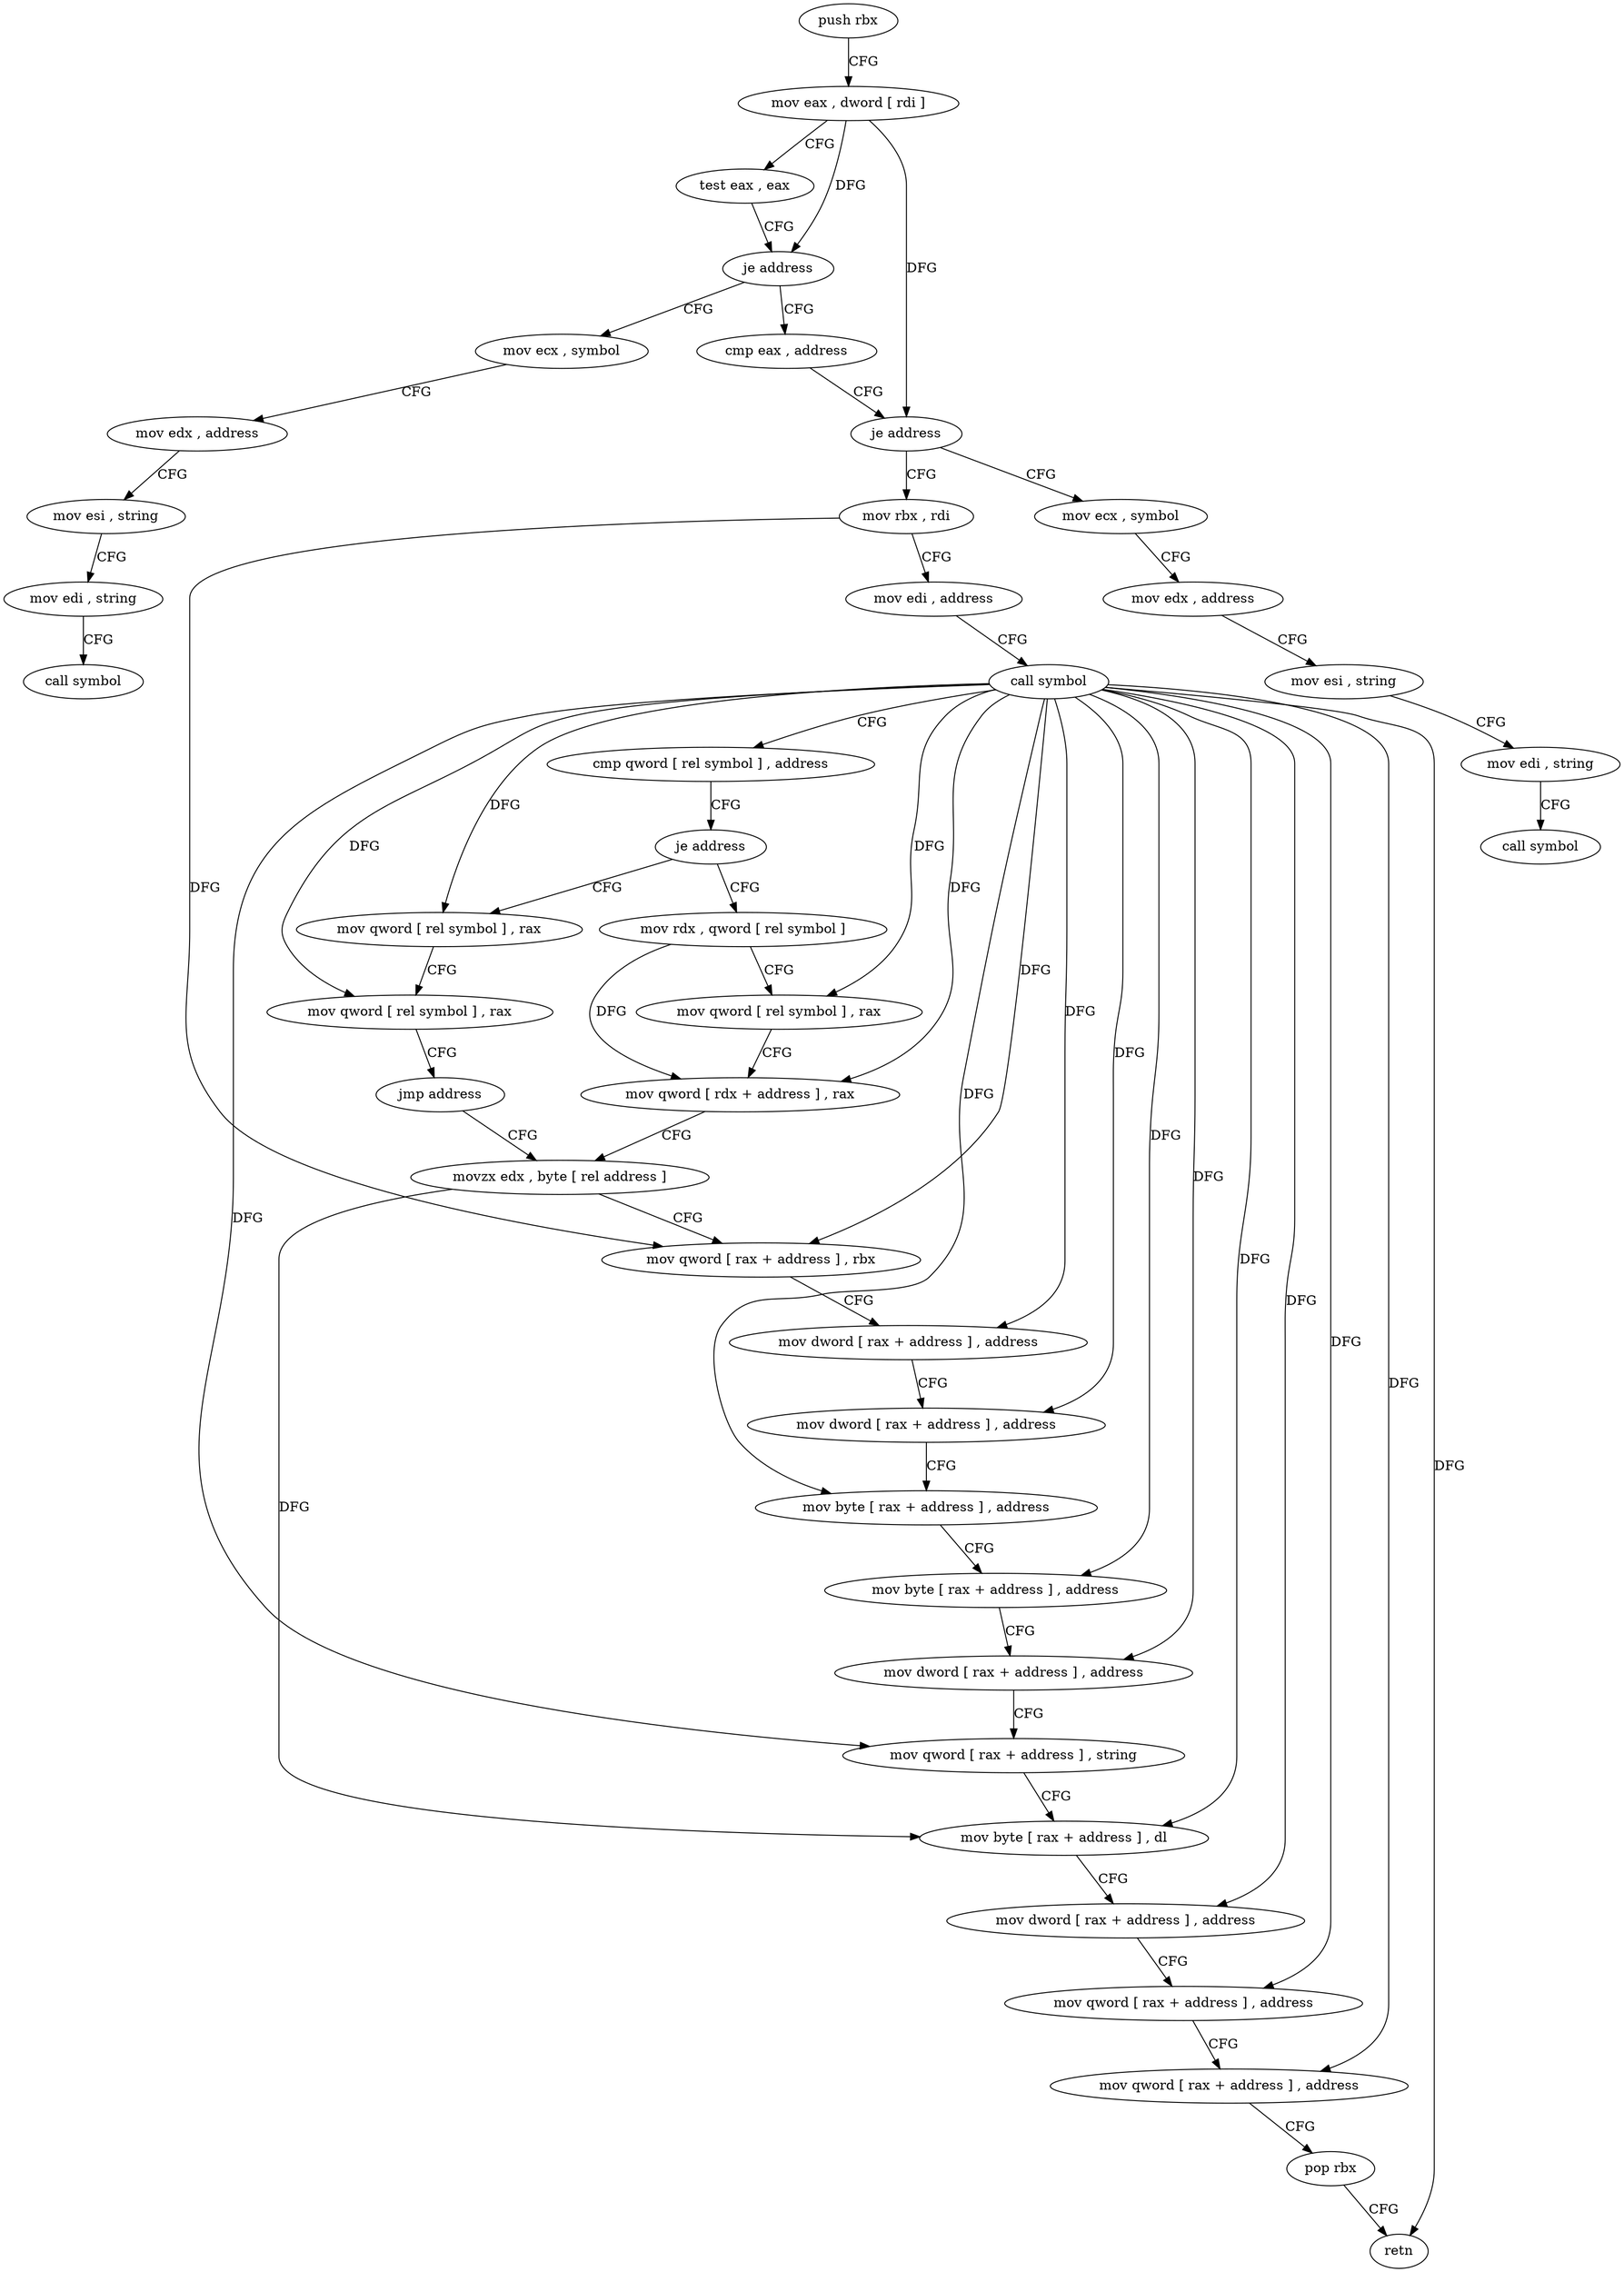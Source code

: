 digraph "func" {
"4223968" [label = "push rbx" ]
"4223969" [label = "mov eax , dword [ rdi ]" ]
"4223971" [label = "test eax , eax" ]
"4223973" [label = "je address" ]
"4224136" [label = "mov ecx , symbol" ]
"4223979" [label = "cmp eax , address" ]
"4224141" [label = "mov edx , address" ]
"4224146" [label = "mov esi , string" ]
"4224151" [label = "mov edi , string" ]
"4224156" [label = "call symbol" ]
"4223982" [label = "je address" ]
"4224161" [label = "mov ecx , symbol" ]
"4223988" [label = "mov rbx , rdi" ]
"4224166" [label = "mov edx , address" ]
"4224171" [label = "mov esi , string" ]
"4224176" [label = "mov edi , string" ]
"4224181" [label = "call symbol" ]
"4223991" [label = "mov edi , address" ]
"4223996" [label = "call symbol" ]
"4224001" [label = "cmp qword [ rel symbol ] , address" ]
"4224009" [label = "je address" ]
"4224120" [label = "mov qword [ rel symbol ] , rax" ]
"4224011" [label = "mov rdx , qword [ rel symbol ]" ]
"4224127" [label = "mov qword [ rel symbol ] , rax" ]
"4224134" [label = "jmp address" ]
"4224032" [label = "movzx edx , byte [ rel address ]" ]
"4224018" [label = "mov qword [ rel symbol ] , rax" ]
"4224025" [label = "mov qword [ rdx + address ] , rax" ]
"4224039" [label = "mov qword [ rax + address ] , rbx" ]
"4224046" [label = "mov dword [ rax + address ] , address" ]
"4224053" [label = "mov dword [ rax + address ] , address" ]
"4224060" [label = "mov byte [ rax + address ] , address" ]
"4224064" [label = "mov byte [ rax + address ] , address" ]
"4224068" [label = "mov dword [ rax + address ] , address" ]
"4224075" [label = "mov qword [ rax + address ] , string" ]
"4224083" [label = "mov byte [ rax + address ] , dl" ]
"4224086" [label = "mov dword [ rax + address ] , address" ]
"4224093" [label = "mov qword [ rax + address ] , address" ]
"4224104" [label = "mov qword [ rax + address ] , address" ]
"4224115" [label = "pop rbx" ]
"4224116" [label = "retn" ]
"4223968" -> "4223969" [ label = "CFG" ]
"4223969" -> "4223971" [ label = "CFG" ]
"4223969" -> "4223973" [ label = "DFG" ]
"4223969" -> "4223982" [ label = "DFG" ]
"4223971" -> "4223973" [ label = "CFG" ]
"4223973" -> "4224136" [ label = "CFG" ]
"4223973" -> "4223979" [ label = "CFG" ]
"4224136" -> "4224141" [ label = "CFG" ]
"4223979" -> "4223982" [ label = "CFG" ]
"4224141" -> "4224146" [ label = "CFG" ]
"4224146" -> "4224151" [ label = "CFG" ]
"4224151" -> "4224156" [ label = "CFG" ]
"4223982" -> "4224161" [ label = "CFG" ]
"4223982" -> "4223988" [ label = "CFG" ]
"4224161" -> "4224166" [ label = "CFG" ]
"4223988" -> "4223991" [ label = "CFG" ]
"4223988" -> "4224039" [ label = "DFG" ]
"4224166" -> "4224171" [ label = "CFG" ]
"4224171" -> "4224176" [ label = "CFG" ]
"4224176" -> "4224181" [ label = "CFG" ]
"4223991" -> "4223996" [ label = "CFG" ]
"4223996" -> "4224001" [ label = "CFG" ]
"4223996" -> "4224120" [ label = "DFG" ]
"4223996" -> "4224127" [ label = "DFG" ]
"4223996" -> "4224018" [ label = "DFG" ]
"4223996" -> "4224025" [ label = "DFG" ]
"4223996" -> "4224039" [ label = "DFG" ]
"4223996" -> "4224046" [ label = "DFG" ]
"4223996" -> "4224053" [ label = "DFG" ]
"4223996" -> "4224060" [ label = "DFG" ]
"4223996" -> "4224064" [ label = "DFG" ]
"4223996" -> "4224068" [ label = "DFG" ]
"4223996" -> "4224075" [ label = "DFG" ]
"4223996" -> "4224083" [ label = "DFG" ]
"4223996" -> "4224086" [ label = "DFG" ]
"4223996" -> "4224093" [ label = "DFG" ]
"4223996" -> "4224104" [ label = "DFG" ]
"4223996" -> "4224116" [ label = "DFG" ]
"4224001" -> "4224009" [ label = "CFG" ]
"4224009" -> "4224120" [ label = "CFG" ]
"4224009" -> "4224011" [ label = "CFG" ]
"4224120" -> "4224127" [ label = "CFG" ]
"4224011" -> "4224018" [ label = "CFG" ]
"4224011" -> "4224025" [ label = "DFG" ]
"4224127" -> "4224134" [ label = "CFG" ]
"4224134" -> "4224032" [ label = "CFG" ]
"4224032" -> "4224039" [ label = "CFG" ]
"4224032" -> "4224083" [ label = "DFG" ]
"4224018" -> "4224025" [ label = "CFG" ]
"4224025" -> "4224032" [ label = "CFG" ]
"4224039" -> "4224046" [ label = "CFG" ]
"4224046" -> "4224053" [ label = "CFG" ]
"4224053" -> "4224060" [ label = "CFG" ]
"4224060" -> "4224064" [ label = "CFG" ]
"4224064" -> "4224068" [ label = "CFG" ]
"4224068" -> "4224075" [ label = "CFG" ]
"4224075" -> "4224083" [ label = "CFG" ]
"4224083" -> "4224086" [ label = "CFG" ]
"4224086" -> "4224093" [ label = "CFG" ]
"4224093" -> "4224104" [ label = "CFG" ]
"4224104" -> "4224115" [ label = "CFG" ]
"4224115" -> "4224116" [ label = "CFG" ]
}
